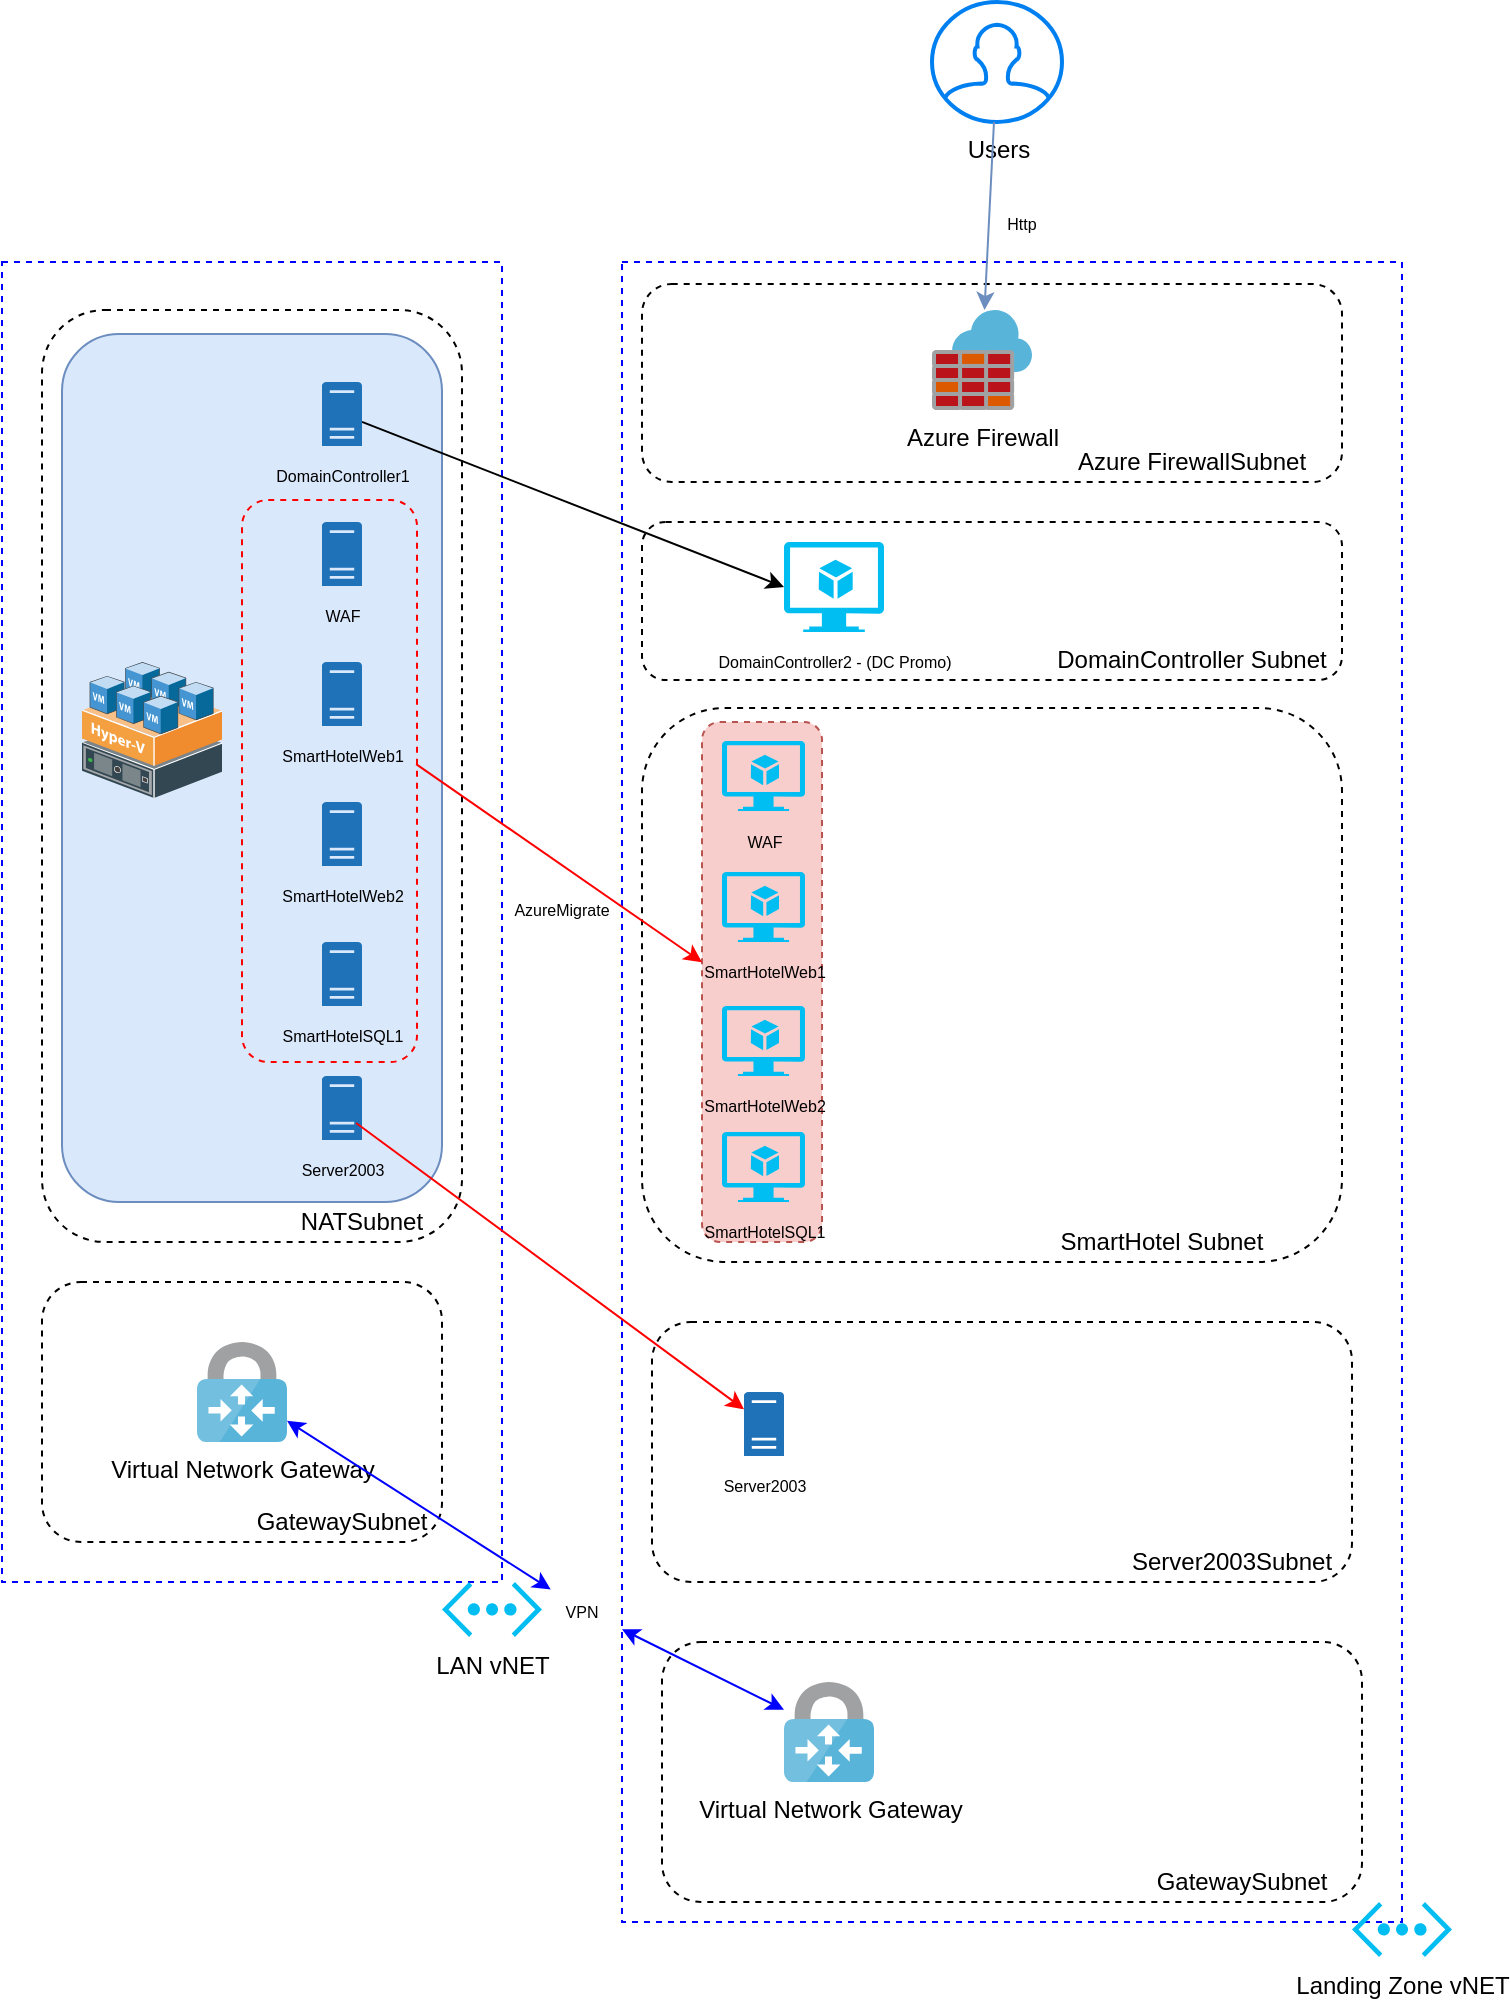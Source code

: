 <mxfile version="13.1.3" type="device"><diagram id="JsVoRyeeoDvxMNXZ6Ha6" name="Page-1"><mxGraphModel dx="1673" dy="839" grid="1" gridSize="10" guides="1" tooltips="1" connect="1" arrows="1" fold="1" page="1" pageScale="1" pageWidth="827" pageHeight="1169" math="0" shadow="0"><root><mxCell id="0"/><mxCell id="1" parent="0"/><mxCell id="lkZfSmpKx2eiWFXdA8ng-30" value="" style="rounded=0;whiteSpace=wrap;html=1;dashed=1;fillColor=none;strokeColor=#0000FF;" parent="1" vertex="1"><mxGeometry x="310" y="170" width="390" height="830" as="geometry"/></mxCell><mxCell id="lkZfSmpKx2eiWFXdA8ng-43" value="" style="rounded=1;whiteSpace=wrap;html=1;dashed=1;fillColor=none;gradientColor=none;" parent="1" vertex="1"><mxGeometry x="320" y="393" width="350" height="277" as="geometry"/></mxCell><mxCell id="lkZfSmpKx2eiWFXdA8ng-49" value="" style="rounded=1;whiteSpace=wrap;html=1;dashed=1;fillColor=#f8cecc;strokeColor=#b85450;" parent="1" vertex="1"><mxGeometry x="350" y="400" width="60" height="260" as="geometry"/></mxCell><mxCell id="lkZfSmpKx2eiWFXdA8ng-37" value="" style="rounded=1;whiteSpace=wrap;html=1;dashed=1;fillColor=none;gradientColor=none;" parent="1" vertex="1"><mxGeometry x="320" y="181" width="350" height="99" as="geometry"/></mxCell><mxCell id="lkZfSmpKx2eiWFXdA8ng-3" value="" style="rounded=0;whiteSpace=wrap;html=1;dashed=1;fillColor=none;strokeColor=#0000FF;" parent="1" vertex="1"><mxGeometry y="170" width="250" height="660" as="geometry"/></mxCell><mxCell id="lkZfSmpKx2eiWFXdA8ng-21" value="" style="rounded=1;whiteSpace=wrap;html=1;fillColor=none;gradientColor=none;dashed=1;" parent="1" vertex="1"><mxGeometry x="20" y="194" width="210" height="466" as="geometry"/></mxCell><mxCell id="lkZfSmpKx2eiWFXdA8ng-20" value="" style="rounded=1;whiteSpace=wrap;html=1;fillColor=#dae8fc;strokeColor=#6c8ebf;" parent="1" vertex="1"><mxGeometry x="30" y="206" width="190" height="434" as="geometry"/></mxCell><mxCell id="lkZfSmpKx2eiWFXdA8ng-1" value="" style="shadow=0;dashed=0;html=1;labelPosition=center;verticalLabelPosition=bottom;verticalAlign=top;align=center;outlineConnect=0;shape=mxgraph.veeam.3d.hyper_v_host;" parent="1" vertex="1"><mxGeometry x="40" y="370" width="70" height="68" as="geometry"/></mxCell><mxCell id="lkZfSmpKx2eiWFXdA8ng-4" value="LAN vNET" style="verticalLabelPosition=bottom;html=1;verticalAlign=top;align=center;strokeColor=none;fillColor=#00BEF2;shape=mxgraph.azure.virtual_network;pointerEvents=1;dashed=1;gradientColor=none;" parent="1" vertex="1"><mxGeometry x="220" y="830" width="50" height="27.5" as="geometry"/></mxCell><mxCell id="lkZfSmpKx2eiWFXdA8ng-6" value="&lt;font style=&quot;font-size: 8px&quot;&gt;WAF&lt;/font&gt;" style="pointerEvents=1;shadow=0;dashed=0;html=1;strokeColor=none;labelPosition=center;verticalLabelPosition=bottom;verticalAlign=top;outlineConnect=0;align=center;shape=mxgraph.office.servers.physical_host;fillColor=#2072B8;" parent="1" vertex="1"><mxGeometry x="160" y="300" width="20" height="32" as="geometry"/></mxCell><mxCell id="lkZfSmpKx2eiWFXdA8ng-7" value="&lt;font style=&quot;font-size: 8px&quot;&gt;SmartHotelWeb1&lt;/font&gt;" style="pointerEvents=1;shadow=0;dashed=0;html=1;strokeColor=none;labelPosition=center;verticalLabelPosition=bottom;verticalAlign=top;outlineConnect=0;align=center;shape=mxgraph.office.servers.physical_host;fillColor=#2072B8;" parent="1" vertex="1"><mxGeometry x="160" y="370" width="20" height="32" as="geometry"/></mxCell><mxCell id="lkZfSmpKx2eiWFXdA8ng-13" value="&lt;font style=&quot;font-size: 8px&quot;&gt;SmartHotelWeb2&lt;/font&gt;" style="pointerEvents=1;shadow=0;dashed=0;html=1;strokeColor=none;labelPosition=center;verticalLabelPosition=bottom;verticalAlign=top;outlineConnect=0;align=center;shape=mxgraph.office.servers.physical_host;fillColor=#2072B8;" parent="1" vertex="1"><mxGeometry x="160" y="440" width="20" height="32" as="geometry"/></mxCell><mxCell id="lkZfSmpKx2eiWFXdA8ng-14" value="&lt;font style=&quot;font-size: 8px&quot;&gt;SmartHotelSQL1&lt;/font&gt;" style="pointerEvents=1;shadow=0;dashed=0;html=1;strokeColor=none;labelPosition=center;verticalLabelPosition=bottom;verticalAlign=top;outlineConnect=0;align=center;shape=mxgraph.office.servers.physical_host;fillColor=#2072B8;" parent="1" vertex="1"><mxGeometry x="160" y="510" width="20" height="32" as="geometry"/></mxCell><mxCell id="lkZfSmpKx2eiWFXdA8ng-42" style="rounded=0;orthogonalLoop=1;jettySize=auto;html=1;entryX=0;entryY=0.5;entryDx=0;entryDy=0;entryPerimeter=0;" parent="1" source="lkZfSmpKx2eiWFXdA8ng-15" target="lkZfSmpKx2eiWFXdA8ng-41" edge="1"><mxGeometry relative="1" as="geometry"/></mxCell><mxCell id="lkZfSmpKx2eiWFXdA8ng-15" value="&lt;font style=&quot;font-size: 8px&quot;&gt;DomainController1&lt;/font&gt;" style="pointerEvents=1;shadow=0;dashed=0;html=1;strokeColor=none;labelPosition=center;verticalLabelPosition=bottom;verticalAlign=top;outlineConnect=0;align=center;shape=mxgraph.office.servers.physical_host;fillColor=#2072B8;" parent="1" vertex="1"><mxGeometry x="160" y="230" width="20" height="32" as="geometry"/></mxCell><mxCell id="lkZfSmpKx2eiWFXdA8ng-26" value="" style="rounded=1;whiteSpace=wrap;html=1;dashed=1;fillColor=none;gradientColor=none;" parent="1" vertex="1"><mxGeometry x="20" y="680" width="200" height="130" as="geometry"/></mxCell><mxCell id="lkZfSmpKx2eiWFXdA8ng-27" value="NATSubnet" style="text;html=1;strokeColor=none;fillColor=none;align=center;verticalAlign=middle;whiteSpace=wrap;rounded=0;dashed=1;" parent="1" vertex="1"><mxGeometry x="160" y="640" width="40" height="20" as="geometry"/></mxCell><mxCell id="lkZfSmpKx2eiWFXdA8ng-28" value="GatewaySubnet" style="text;html=1;strokeColor=none;fillColor=none;align=center;verticalAlign=middle;whiteSpace=wrap;rounded=0;dashed=1;" parent="1" vertex="1"><mxGeometry x="150" y="790" width="40" height="20" as="geometry"/></mxCell><mxCell id="lkZfSmpKx2eiWFXdA8ng-29" value="Virtual Network Gateway" style="aspect=fixed;html=1;points=[];align=center;image;fontSize=12;image=img/lib/mscae/VPN_Gateway.svg;dashed=1;fillColor=none;gradientColor=none;" parent="1" vertex="1"><mxGeometry x="97.5" y="710" width="45" height="50" as="geometry"/></mxCell><mxCell id="lkZfSmpKx2eiWFXdA8ng-31" value="" style="rounded=1;whiteSpace=wrap;html=1;dashed=1;fillColor=none;gradientColor=none;" parent="1" vertex="1"><mxGeometry x="330" y="860" width="350" height="130" as="geometry"/></mxCell><mxCell id="lkZfSmpKx2eiWFXdA8ng-32" value="GatewaySubnet" style="text;html=1;strokeColor=none;fillColor=none;align=center;verticalAlign=middle;whiteSpace=wrap;rounded=0;dashed=1;" parent="1" vertex="1"><mxGeometry x="600" y="970" width="40" height="20" as="geometry"/></mxCell><mxCell id="lkZfSmpKx2eiWFXdA8ng-33" value="Virtual Network Gateway" style="aspect=fixed;html=1;points=[];align=center;image;fontSize=12;image=img/lib/mscae/VPN_Gateway.svg;dashed=1;fillColor=none;gradientColor=none;" parent="1" vertex="1"><mxGeometry x="391" y="880" width="45" height="50" as="geometry"/></mxCell><mxCell id="lkZfSmpKx2eiWFXdA8ng-34" value="Landing Zone vNET" style="verticalLabelPosition=bottom;html=1;verticalAlign=top;align=center;strokeColor=none;fillColor=#00BEF2;shape=mxgraph.azure.virtual_network;pointerEvents=1;dashed=1;gradientColor=none;" parent="1" vertex="1"><mxGeometry x="675" y="990" width="50" height="27.5" as="geometry"/></mxCell><mxCell id="lkZfSmpKx2eiWFXdA8ng-36" value="Azure Firewall" style="aspect=fixed;html=1;points=[];align=center;image;fontSize=12;image=img/lib/mscae/Azure_Firewall.svg;dashed=1;fillColor=none;gradientColor=none;" parent="1" vertex="1"><mxGeometry x="465" y="194" width="50" height="50" as="geometry"/></mxCell><mxCell id="lkZfSmpKx2eiWFXdA8ng-38" value="Azure FirewallSubnet" style="text;html=1;strokeColor=none;fillColor=none;align=center;verticalAlign=middle;whiteSpace=wrap;rounded=0;dashed=1;" parent="1" vertex="1"><mxGeometry x="530" y="260" width="130" height="20" as="geometry"/></mxCell><mxCell id="lkZfSmpKx2eiWFXdA8ng-39" value="" style="rounded=1;whiteSpace=wrap;html=1;dashed=1;fillColor=none;gradientColor=none;" parent="1" vertex="1"><mxGeometry x="320" y="300" width="350" height="79" as="geometry"/></mxCell><mxCell id="lkZfSmpKx2eiWFXdA8ng-40" value="DomainController Subnet" style="text;html=1;strokeColor=none;fillColor=none;align=center;verticalAlign=middle;whiteSpace=wrap;rounded=0;dashed=1;" parent="1" vertex="1"><mxGeometry x="515" y="359" width="160" height="20" as="geometry"/></mxCell><mxCell id="lkZfSmpKx2eiWFXdA8ng-41" value="&lt;font style=&quot;font-size: 8px&quot;&gt;DomainController2 - (DC Promo)&lt;/font&gt;" style="verticalLabelPosition=bottom;html=1;verticalAlign=top;align=center;strokeColor=none;fillColor=#00BEF2;shape=mxgraph.azure.virtual_machine_feature;pointerEvents=1;dashed=1;" parent="1" vertex="1"><mxGeometry x="391" y="310" width="50" height="45" as="geometry"/></mxCell><mxCell id="lkZfSmpKx2eiWFXdA8ng-44" value="SmartHotel Subnet" style="text;html=1;strokeColor=none;fillColor=none;align=center;verticalAlign=middle;whiteSpace=wrap;rounded=0;dashed=1;" parent="1" vertex="1"><mxGeometry x="500" y="650" width="160" height="20" as="geometry"/></mxCell><mxCell id="lkZfSmpKx2eiWFXdA8ng-45" value="&lt;font style=&quot;font-size: 8px&quot;&gt;WAF&lt;/font&gt;" style="verticalLabelPosition=bottom;html=1;verticalAlign=top;align=center;strokeColor=none;fillColor=#00BEF2;shape=mxgraph.azure.virtual_machine_feature;pointerEvents=1;dashed=1;" parent="1" vertex="1"><mxGeometry x="360" y="409.5" width="41.5" height="35" as="geometry"/></mxCell><mxCell id="lkZfSmpKx2eiWFXdA8ng-46" value="&lt;font style=&quot;font-size: 8px&quot;&gt;SmartHotelWeb1&lt;/font&gt;" style="verticalLabelPosition=bottom;html=1;verticalAlign=top;align=center;strokeColor=none;fillColor=#00BEF2;shape=mxgraph.azure.virtual_machine_feature;pointerEvents=1;dashed=1;" parent="1" vertex="1"><mxGeometry x="360" y="475" width="41.5" height="35" as="geometry"/></mxCell><mxCell id="lkZfSmpKx2eiWFXdA8ng-47" value="&lt;font style=&quot;font-size: 8px&quot;&gt;SmartHotelWeb2&lt;/font&gt;" style="verticalLabelPosition=bottom;html=1;verticalAlign=top;align=center;strokeColor=none;fillColor=#00BEF2;shape=mxgraph.azure.virtual_machine_feature;pointerEvents=1;dashed=1;" parent="1" vertex="1"><mxGeometry x="360" y="542" width="41.5" height="35" as="geometry"/></mxCell><mxCell id="lkZfSmpKx2eiWFXdA8ng-48" value="&lt;font style=&quot;font-size: 8px&quot;&gt;SmartHotelSQL1&lt;/font&gt;" style="verticalLabelPosition=bottom;html=1;verticalAlign=top;align=center;strokeColor=none;fillColor=#00BEF2;shape=mxgraph.azure.virtual_machine_feature;pointerEvents=1;dashed=1;" parent="1" vertex="1"><mxGeometry x="360" y="605" width="41.5" height="35" as="geometry"/></mxCell><mxCell id="lkZfSmpKx2eiWFXdA8ng-51" value="" style="endArrow=classic;html=1;exitX=0.995;exitY=0.47;exitDx=0;exitDy=0;exitPerimeter=0;entryX=0;entryY=0.462;entryDx=0;entryDy=0;entryPerimeter=0;strokeColor=#FF0000;" parent="1" source="lkZfSmpKx2eiWFXdA8ng-50" target="lkZfSmpKx2eiWFXdA8ng-49" edge="1"><mxGeometry width="50" height="50" relative="1" as="geometry"><mxPoint x="390" y="500" as="sourcePoint"/><mxPoint x="290" y="500" as="targetPoint"/></mxGeometry></mxCell><mxCell id="lkZfSmpKx2eiWFXdA8ng-52" value="&lt;font style=&quot;font-size: 8px&quot;&gt;AzureMigrate&lt;/font&gt;" style="text;html=1;strokeColor=none;fillColor=none;align=center;verticalAlign=middle;whiteSpace=wrap;rounded=0;dashed=1;" parent="1" vertex="1"><mxGeometry x="260" y="482.5" width="40" height="20" as="geometry"/></mxCell><mxCell id="lkZfSmpKx2eiWFXdA8ng-54" value="Users" style="html=1;verticalLabelPosition=bottom;align=center;labelBackgroundColor=#ffffff;verticalAlign=top;strokeWidth=2;strokeColor=#0080F0;shadow=0;dashed=0;shape=mxgraph.ios7.icons.user;fillColor=none;gradientColor=none;" parent="1" vertex="1"><mxGeometry x="465" y="40" width="65" height="60" as="geometry"/></mxCell><mxCell id="lkZfSmpKx2eiWFXdA8ng-55" value="" style="endArrow=classic;html=1;strokeColor=#6c8ebf;fontColor=#000000;fillColor=#dae8fc;" parent="1" source="lkZfSmpKx2eiWFXdA8ng-54" target="lkZfSmpKx2eiWFXdA8ng-36" edge="1"><mxGeometry width="50" height="50" relative="1" as="geometry"><mxPoint x="390" y="250" as="sourcePoint"/><mxPoint x="440" y="200" as="targetPoint"/></mxGeometry></mxCell><mxCell id="lkZfSmpKx2eiWFXdA8ng-56" value="&lt;font style=&quot;font-size: 8px&quot;&gt;Http&lt;/font&gt;" style="text;html=1;strokeColor=none;fillColor=none;align=center;verticalAlign=middle;whiteSpace=wrap;rounded=0;dashed=1;fontColor=#000000;" parent="1" vertex="1"><mxGeometry x="490" y="140" width="40" height="20" as="geometry"/></mxCell><mxCell id="lkZfSmpKx2eiWFXdA8ng-59" value="" style="endArrow=classic;startArrow=classic;html=1;strokeColor=#0000FF;fontColor=#000000;" parent="1" source="lkZfSmpKx2eiWFXdA8ng-60" target="lkZfSmpKx2eiWFXdA8ng-33" edge="1"><mxGeometry width="50" height="50" relative="1" as="geometry"><mxPoint x="250" y="790" as="sourcePoint"/><mxPoint x="300" y="740" as="targetPoint"/></mxGeometry></mxCell><mxCell id="lkZfSmpKx2eiWFXdA8ng-50" value="" style="rounded=1;whiteSpace=wrap;html=1;dashed=1;fillColor=none;gradientColor=none;strokeColor=#FF0000;" parent="1" vertex="1"><mxGeometry x="120" y="289" width="87.5" height="281" as="geometry"/></mxCell><mxCell id="g9lO0Fu6Uw27X_DiDek3-2" value="&lt;font style=&quot;font-size: 8px&quot;&gt;Server2003&lt;/font&gt;" style="pointerEvents=1;shadow=0;dashed=0;html=1;strokeColor=none;labelPosition=center;verticalLabelPosition=bottom;verticalAlign=top;outlineConnect=0;align=center;shape=mxgraph.office.servers.physical_host;fillColor=#2072B8;" vertex="1" parent="1"><mxGeometry x="160" y="577" width="20" height="32" as="geometry"/></mxCell><mxCell id="g9lO0Fu6Uw27X_DiDek3-3" value="" style="rounded=1;whiteSpace=wrap;html=1;dashed=1;fillColor=none;gradientColor=none;" vertex="1" parent="1"><mxGeometry x="325" y="700" width="350" height="130" as="geometry"/></mxCell><mxCell id="g9lO0Fu6Uw27X_DiDek3-4" value="Server2003Subnet" style="text;html=1;strokeColor=none;fillColor=none;align=center;verticalAlign=middle;whiteSpace=wrap;rounded=0;dashed=1;" vertex="1" parent="1"><mxGeometry x="595" y="810" width="40" height="20" as="geometry"/></mxCell><mxCell id="g9lO0Fu6Uw27X_DiDek3-6" value="&lt;font style=&quot;font-size: 8px&quot;&gt;Server2003&lt;/font&gt;" style="pointerEvents=1;shadow=0;dashed=0;html=1;strokeColor=none;labelPosition=center;verticalLabelPosition=bottom;verticalAlign=top;outlineConnect=0;align=center;shape=mxgraph.office.servers.physical_host;fillColor=#2072B8;" vertex="1" parent="1"><mxGeometry x="371" y="735" width="20" height="32" as="geometry"/></mxCell><mxCell id="g9lO0Fu6Uw27X_DiDek3-7" value="" style="endArrow=classic;html=1;exitX=0.995;exitY=0.47;exitDx=0;exitDy=0;exitPerimeter=0;strokeColor=#FF0000;" edge="1" parent="1" target="g9lO0Fu6Uw27X_DiDek3-6"><mxGeometry width="50" height="50" relative="1" as="geometry"><mxPoint x="177.062" y="600.47" as="sourcePoint"/><mxPoint x="320" y="699.52" as="targetPoint"/></mxGeometry></mxCell><mxCell id="lkZfSmpKx2eiWFXdA8ng-60" value="&lt;font style=&quot;font-size: 8px&quot;&gt;VPN&lt;/font&gt;" style="text;html=1;strokeColor=none;fillColor=none;align=center;verticalAlign=middle;whiteSpace=wrap;rounded=0;dashed=1;fontColor=#000000;" parent="1" vertex="1"><mxGeometry x="270" y="833.75" width="40" height="20" as="geometry"/></mxCell><mxCell id="g9lO0Fu6Uw27X_DiDek3-8" value="" style="endArrow=classic;startArrow=classic;html=1;strokeColor=#0000FF;fontColor=#000000;" edge="1" parent="1" source="lkZfSmpKx2eiWFXdA8ng-29" target="lkZfSmpKx2eiWFXdA8ng-60"><mxGeometry width="50" height="50" relative="1" as="geometry"><mxPoint x="142.5" y="748.032" as="sourcePoint"/><mxPoint x="391" y="891.968" as="targetPoint"/></mxGeometry></mxCell></root></mxGraphModel></diagram></mxfile>